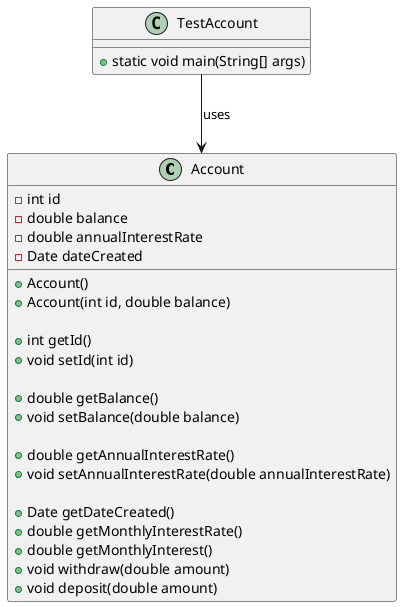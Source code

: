 @startuml
class Account {
    - int id
    - double balance
    - double annualInterestRate
    - Date dateCreated

    + Account()
    + Account(int id, double balance)

    + int getId()
    + void setId(int id)

    + double getBalance()
    + void setBalance(double balance)

    + double getAnnualInterestRate()
    + void setAnnualInterestRate(double annualInterestRate)

    + Date getDateCreated()
    + double getMonthlyInterestRate()
    + double getMonthlyInterest()
    + void withdraw(double amount)
    + void deposit(double amount)
}

class TestAccount {
    + static void main(String[] args)
}

TestAccount --> Account : uses
@enduml
